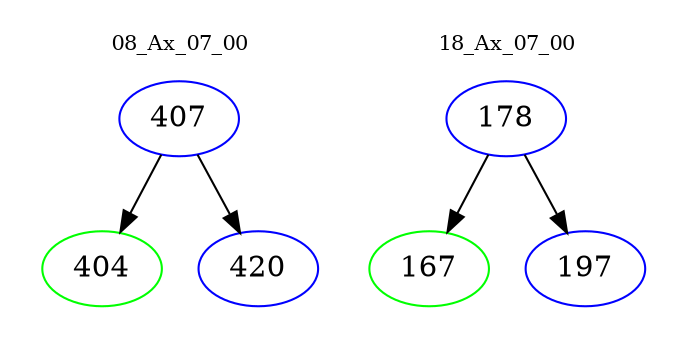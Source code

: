 digraph{
subgraph cluster_0 {
color = white
label = "08_Ax_07_00";
fontsize=10;
T0_407 [label="407", color="blue"]
T0_407 -> T0_404 [color="black"]
T0_404 [label="404", color="green"]
T0_407 -> T0_420 [color="black"]
T0_420 [label="420", color="blue"]
}
subgraph cluster_1 {
color = white
label = "18_Ax_07_00";
fontsize=10;
T1_178 [label="178", color="blue"]
T1_178 -> T1_167 [color="black"]
T1_167 [label="167", color="green"]
T1_178 -> T1_197 [color="black"]
T1_197 [label="197", color="blue"]
}
}
